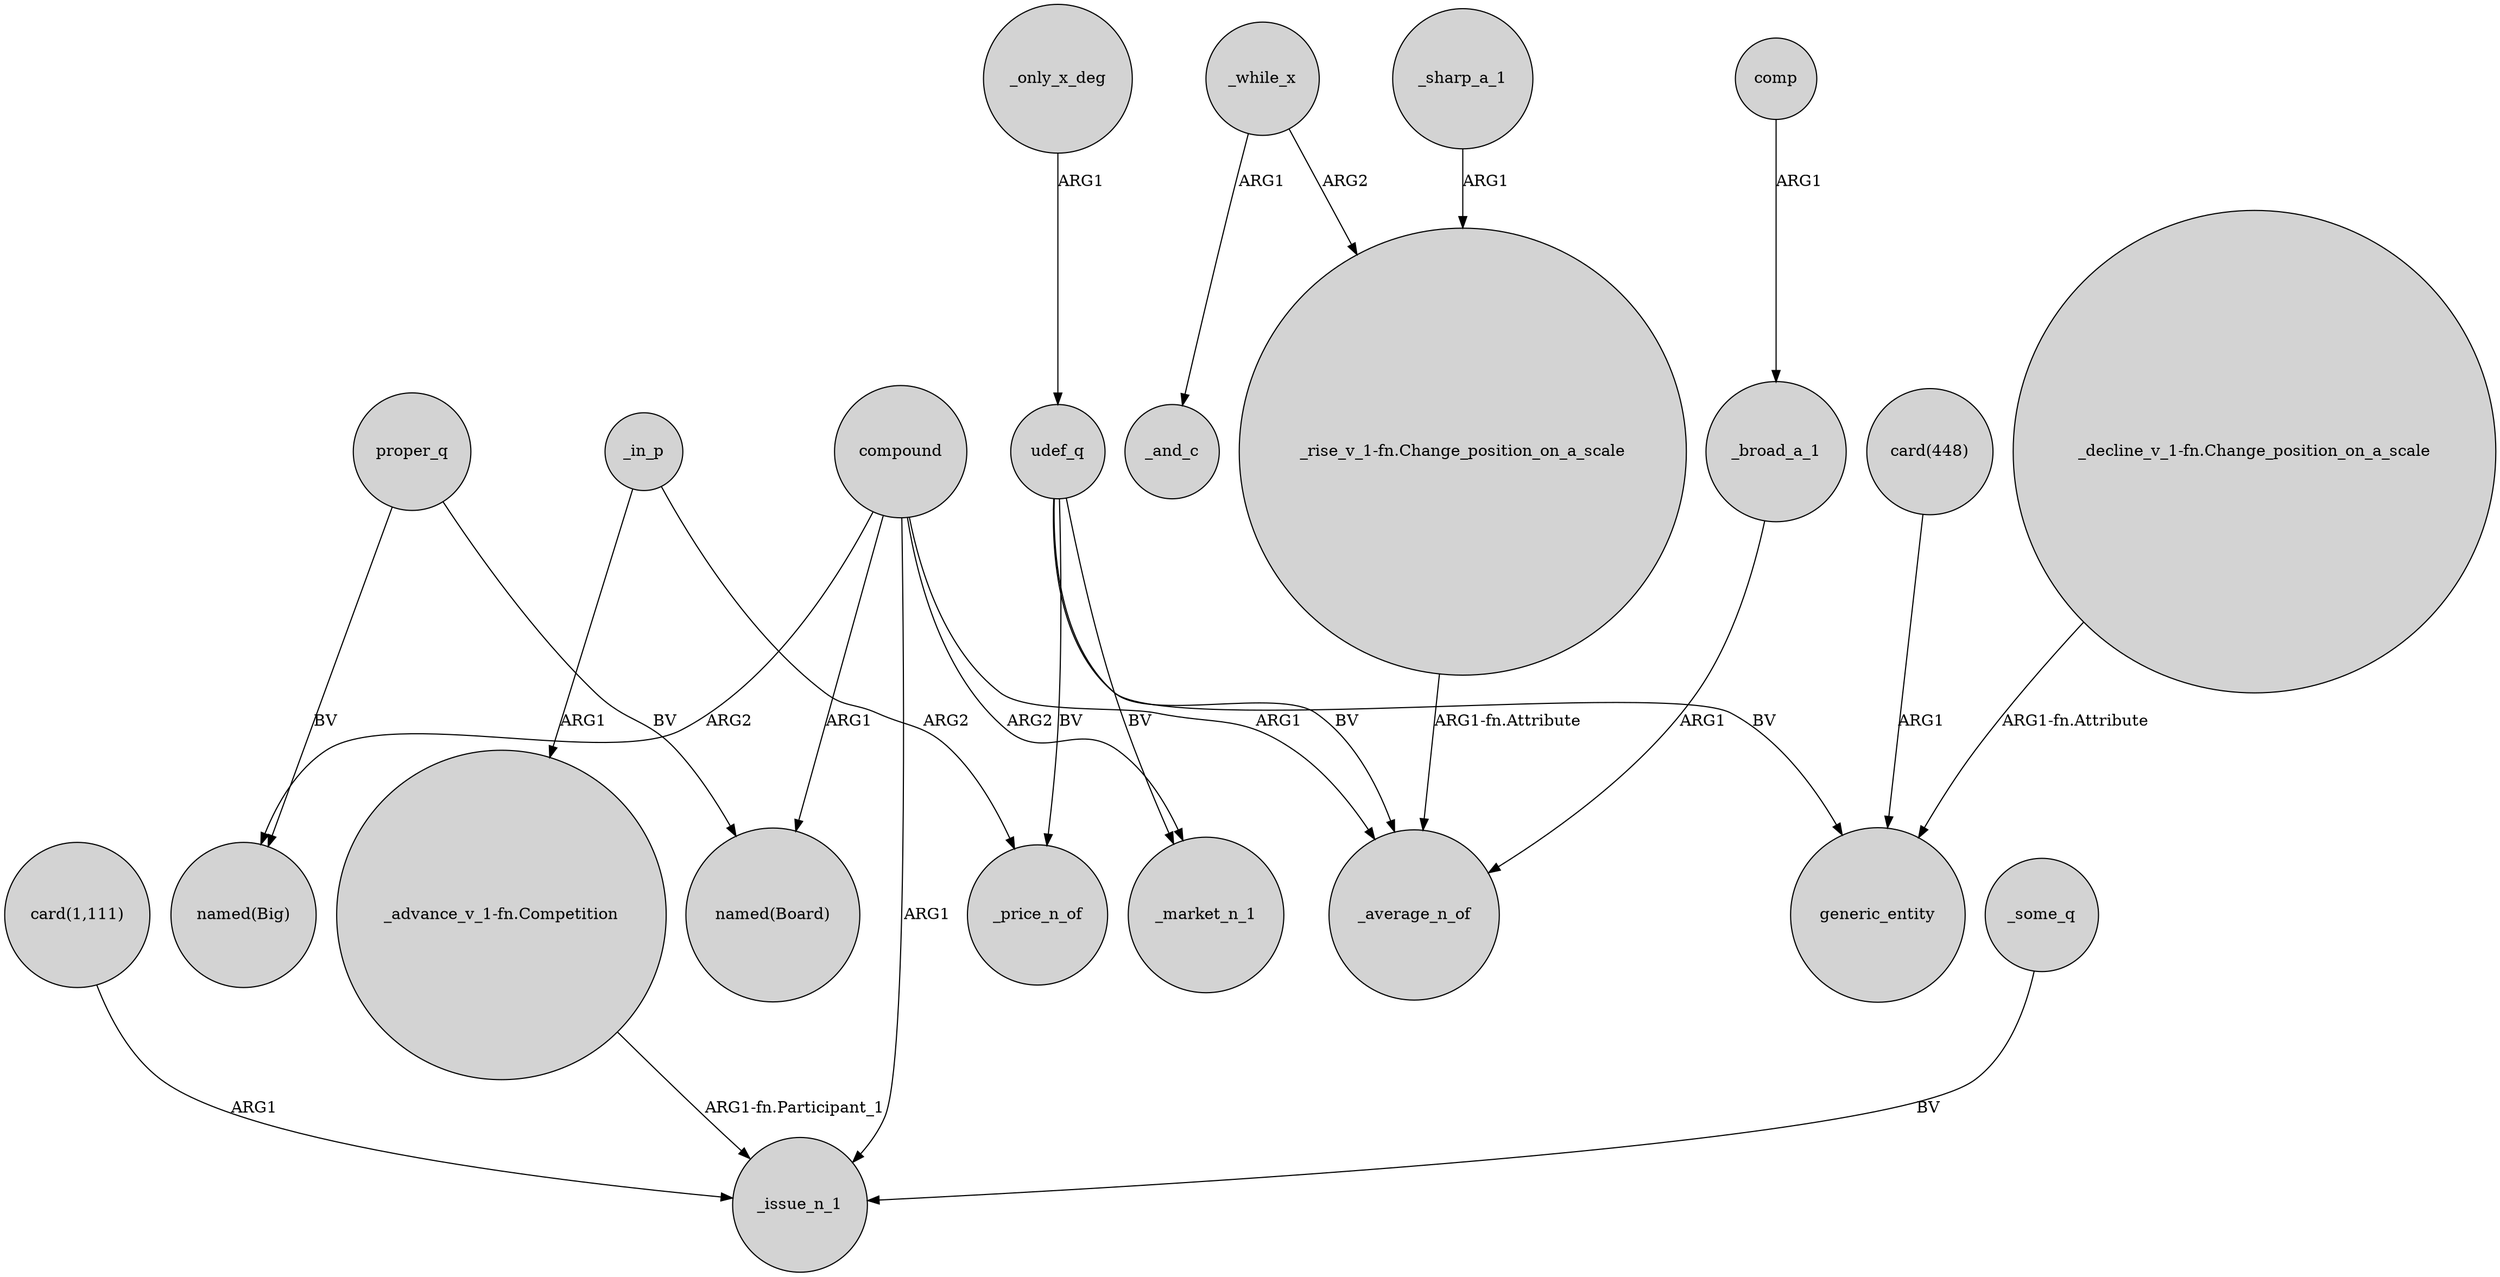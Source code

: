 digraph {
	node [shape=circle style=filled]
	"card(1,111)" -> _issue_n_1 [label=ARG1]
	"_advance_v_1-fn.Competition" -> _issue_n_1 [label="ARG1-fn.Participant_1"]
	udef_q -> _market_n_1 [label=BV]
	"_decline_v_1-fn.Change_position_on_a_scale" -> generic_entity [label="ARG1-fn.Attribute"]
	compound -> _market_n_1 [label=ARG2]
	_while_x -> _and_c [label=ARG1]
	udef_q -> _price_n_of [label=BV]
	compound -> "named(Big)" [label=ARG2]
	_in_p -> "_advance_v_1-fn.Competition" [label=ARG1]
	udef_q -> generic_entity [label=BV]
	_broad_a_1 -> _average_n_of [label=ARG1]
	compound -> _average_n_of [label=ARG1]
	"_rise_v_1-fn.Change_position_on_a_scale" -> _average_n_of [label="ARG1-fn.Attribute"]
	_in_p -> _price_n_of [label=ARG2]
	_some_q -> _issue_n_1 [label=BV]
	proper_q -> "named(Big)" [label=BV]
	proper_q -> "named(Board)" [label=BV]
	comp -> _broad_a_1 [label=ARG1]
	udef_q -> _average_n_of [label=BV]
	"card(448)" -> generic_entity [label=ARG1]
	_only_x_deg -> udef_q [label=ARG1]
	_sharp_a_1 -> "_rise_v_1-fn.Change_position_on_a_scale" [label=ARG1]
	compound -> "named(Board)" [label=ARG1]
	_while_x -> "_rise_v_1-fn.Change_position_on_a_scale" [label=ARG2]
	compound -> _issue_n_1 [label=ARG1]
}
